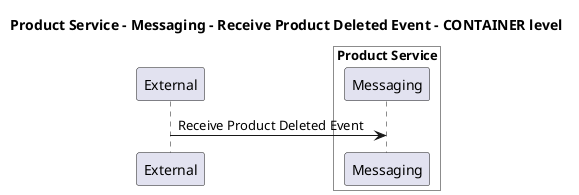 @startuml

title Product Service - Messaging - Receive Product Deleted Event - CONTAINER level

participant "External" as C4InterFlow.SoftwareSystems.ExternalSystem

box "Product Service" #White
    participant "Messaging" as ECommercePlatform.SoftwareSystems.ProductService.Containers.Messaging
end box


C4InterFlow.SoftwareSystems.ExternalSystem -> ECommercePlatform.SoftwareSystems.ProductService.Containers.Messaging : Receive Product Deleted Event


@enduml
